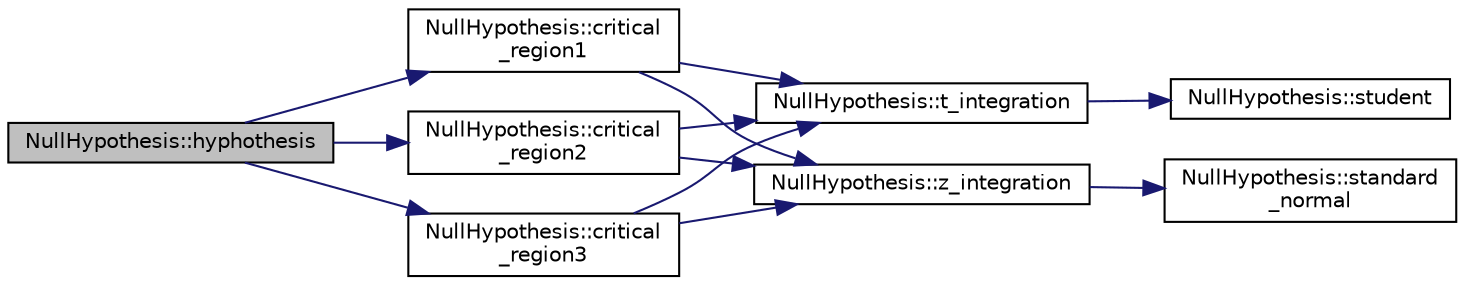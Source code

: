 digraph "NullHypothesis::hyphothesis"
{
  edge [fontname="Helvetica",fontsize="10",labelfontname="Helvetica",labelfontsize="10"];
  node [fontname="Helvetica",fontsize="10",shape=record];
  rankdir="LR";
  Node24 [label="NullHypothesis::hyphothesis",height=0.2,width=0.4,color="black", fillcolor="grey75", style="filled", fontcolor="black"];
  Node24 -> Node25 [color="midnightblue",fontsize="10",style="solid",fontname="Helvetica"];
  Node25 [label="NullHypothesis::critical\l_region1",height=0.2,width=0.4,color="black", fillcolor="white", style="filled",URL="$class_null_hypothesis.html#aab366022794f7b0c7dc4bad497824439"];
  Node25 -> Node26 [color="midnightblue",fontsize="10",style="solid",fontname="Helvetica"];
  Node26 [label="NullHypothesis::t_integration",height=0.2,width=0.4,color="black", fillcolor="white", style="filled",URL="$class_null_hypothesis.html#a4e68aa128daae99c28f823a76880c0e7"];
  Node26 -> Node27 [color="midnightblue",fontsize="10",style="solid",fontname="Helvetica"];
  Node27 [label="NullHypothesis::student",height=0.2,width=0.4,color="black", fillcolor="white", style="filled",URL="$class_null_hypothesis.html#ac2f7fea7c37aaa928ef8f2ef13250059"];
  Node25 -> Node28 [color="midnightblue",fontsize="10",style="solid",fontname="Helvetica"];
  Node28 [label="NullHypothesis::z_integration",height=0.2,width=0.4,color="black", fillcolor="white", style="filled",URL="$class_null_hypothesis.html#af96113404ab90237dead92cccf25bd5a"];
  Node28 -> Node29 [color="midnightblue",fontsize="10",style="solid",fontname="Helvetica"];
  Node29 [label="NullHypothesis::standard\l_normal",height=0.2,width=0.4,color="black", fillcolor="white", style="filled",URL="$class_null_hypothesis.html#a4700d641cf47cb33fd053a9635510161"];
  Node24 -> Node30 [color="midnightblue",fontsize="10",style="solid",fontname="Helvetica"];
  Node30 [label="NullHypothesis::critical\l_region2",height=0.2,width=0.4,color="black", fillcolor="white", style="filled",URL="$class_null_hypothesis.html#a9e0b0a492ad47ecc4f83e8556ced3585"];
  Node30 -> Node26 [color="midnightblue",fontsize="10",style="solid",fontname="Helvetica"];
  Node30 -> Node28 [color="midnightblue",fontsize="10",style="solid",fontname="Helvetica"];
  Node24 -> Node31 [color="midnightblue",fontsize="10",style="solid",fontname="Helvetica"];
  Node31 [label="NullHypothesis::critical\l_region3",height=0.2,width=0.4,color="black", fillcolor="white", style="filled",URL="$class_null_hypothesis.html#ae8f61ccce96e2d21add0241b3035f624"];
  Node31 -> Node26 [color="midnightblue",fontsize="10",style="solid",fontname="Helvetica"];
  Node31 -> Node28 [color="midnightblue",fontsize="10",style="solid",fontname="Helvetica"];
}

